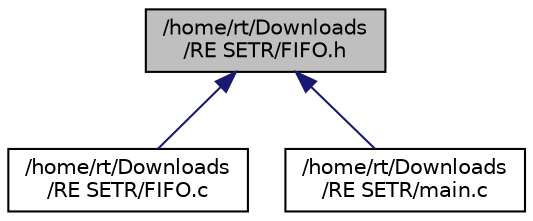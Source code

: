 digraph "/home/rt/Downloads/RE SETR/FIFO.h"
{
 // LATEX_PDF_SIZE
  edge [fontname="Helvetica",fontsize="10",labelfontname="Helvetica",labelfontsize="10"];
  node [fontname="Helvetica",fontsize="10",shape=record];
  Node1 [label="/home/rt/Downloads\l/RE SETR/FIFO.h",height=0.2,width=0.4,color="black", fillcolor="grey75", style="filled", fontcolor="black",tooltip=" "];
  Node1 -> Node2 [dir="back",color="midnightblue",fontsize="10",style="solid",fontname="Helvetica"];
  Node2 [label="/home/rt/Downloads\l/RE SETR/FIFO.c",height=0.2,width=0.4,color="black", fillcolor="white", style="filled",URL="$FIFO_8c.html",tooltip=" "];
  Node1 -> Node3 [dir="back",color="midnightblue",fontsize="10",style="solid",fontname="Helvetica"];
  Node3 [label="/home/rt/Downloads\l/RE SETR/main.c",height=0.2,width=0.4,color="black", fillcolor="white", style="filled",URL="$main_8c.html",tooltip=" "];
}
